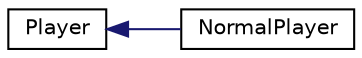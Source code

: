 digraph "Graphical Class Hierarchy"
{
 // LATEX_PDF_SIZE
  edge [fontname="Helvetica",fontsize="10",labelfontname="Helvetica",labelfontsize="10"];
  node [fontname="Helvetica",fontsize="10",shape=record];
  rankdir="LR";
  Node0 [label="Player",height=0.2,width=0.4,color="black", fillcolor="white", style="filled",URL="$classPlayer.html",tooltip="Defines an interface for Player classes. Player class manages the physics."];
  Node0 -> Node1 [dir="back",color="midnightblue",fontsize="10",style="solid",fontname="Helvetica"];
  Node1 [label="NormalPlayer",height=0.2,width=0.4,color="black", fillcolor="white", style="filled",URL="$classNormalPlayer.html",tooltip="Player class for the normal game mode."];
}

